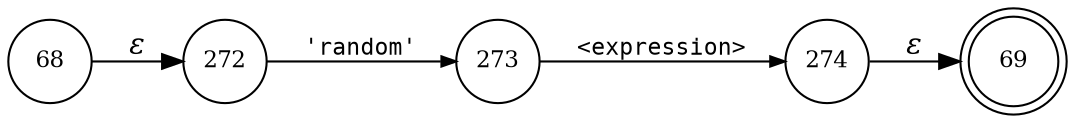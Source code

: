 digraph ATN {
rankdir=LR;
s69[fontsize=11, label="69", shape=doublecircle, fixedsize=true, width=.6];
s272[fontsize=11,label="272", shape=circle, fixedsize=true, width=.55, peripheries=1];
s273[fontsize=11,label="273", shape=circle, fixedsize=true, width=.55, peripheries=1];
s274[fontsize=11,label="274", shape=circle, fixedsize=true, width=.55, peripheries=1];
s68[fontsize=11,label="68", shape=circle, fixedsize=true, width=.55, peripheries=1];
s68 -> s272 [fontname="Times-Italic", label="&epsilon;"];
s272 -> s273 [fontsize=11, fontname="Courier", arrowsize=.7, label = "'random'", arrowhead = normal];
s273 -> s274 [fontsize=11, fontname="Courier", arrowsize=.7, label = "<expression>", arrowhead = normal];
s274 -> s69 [fontname="Times-Italic", label="&epsilon;"];
}